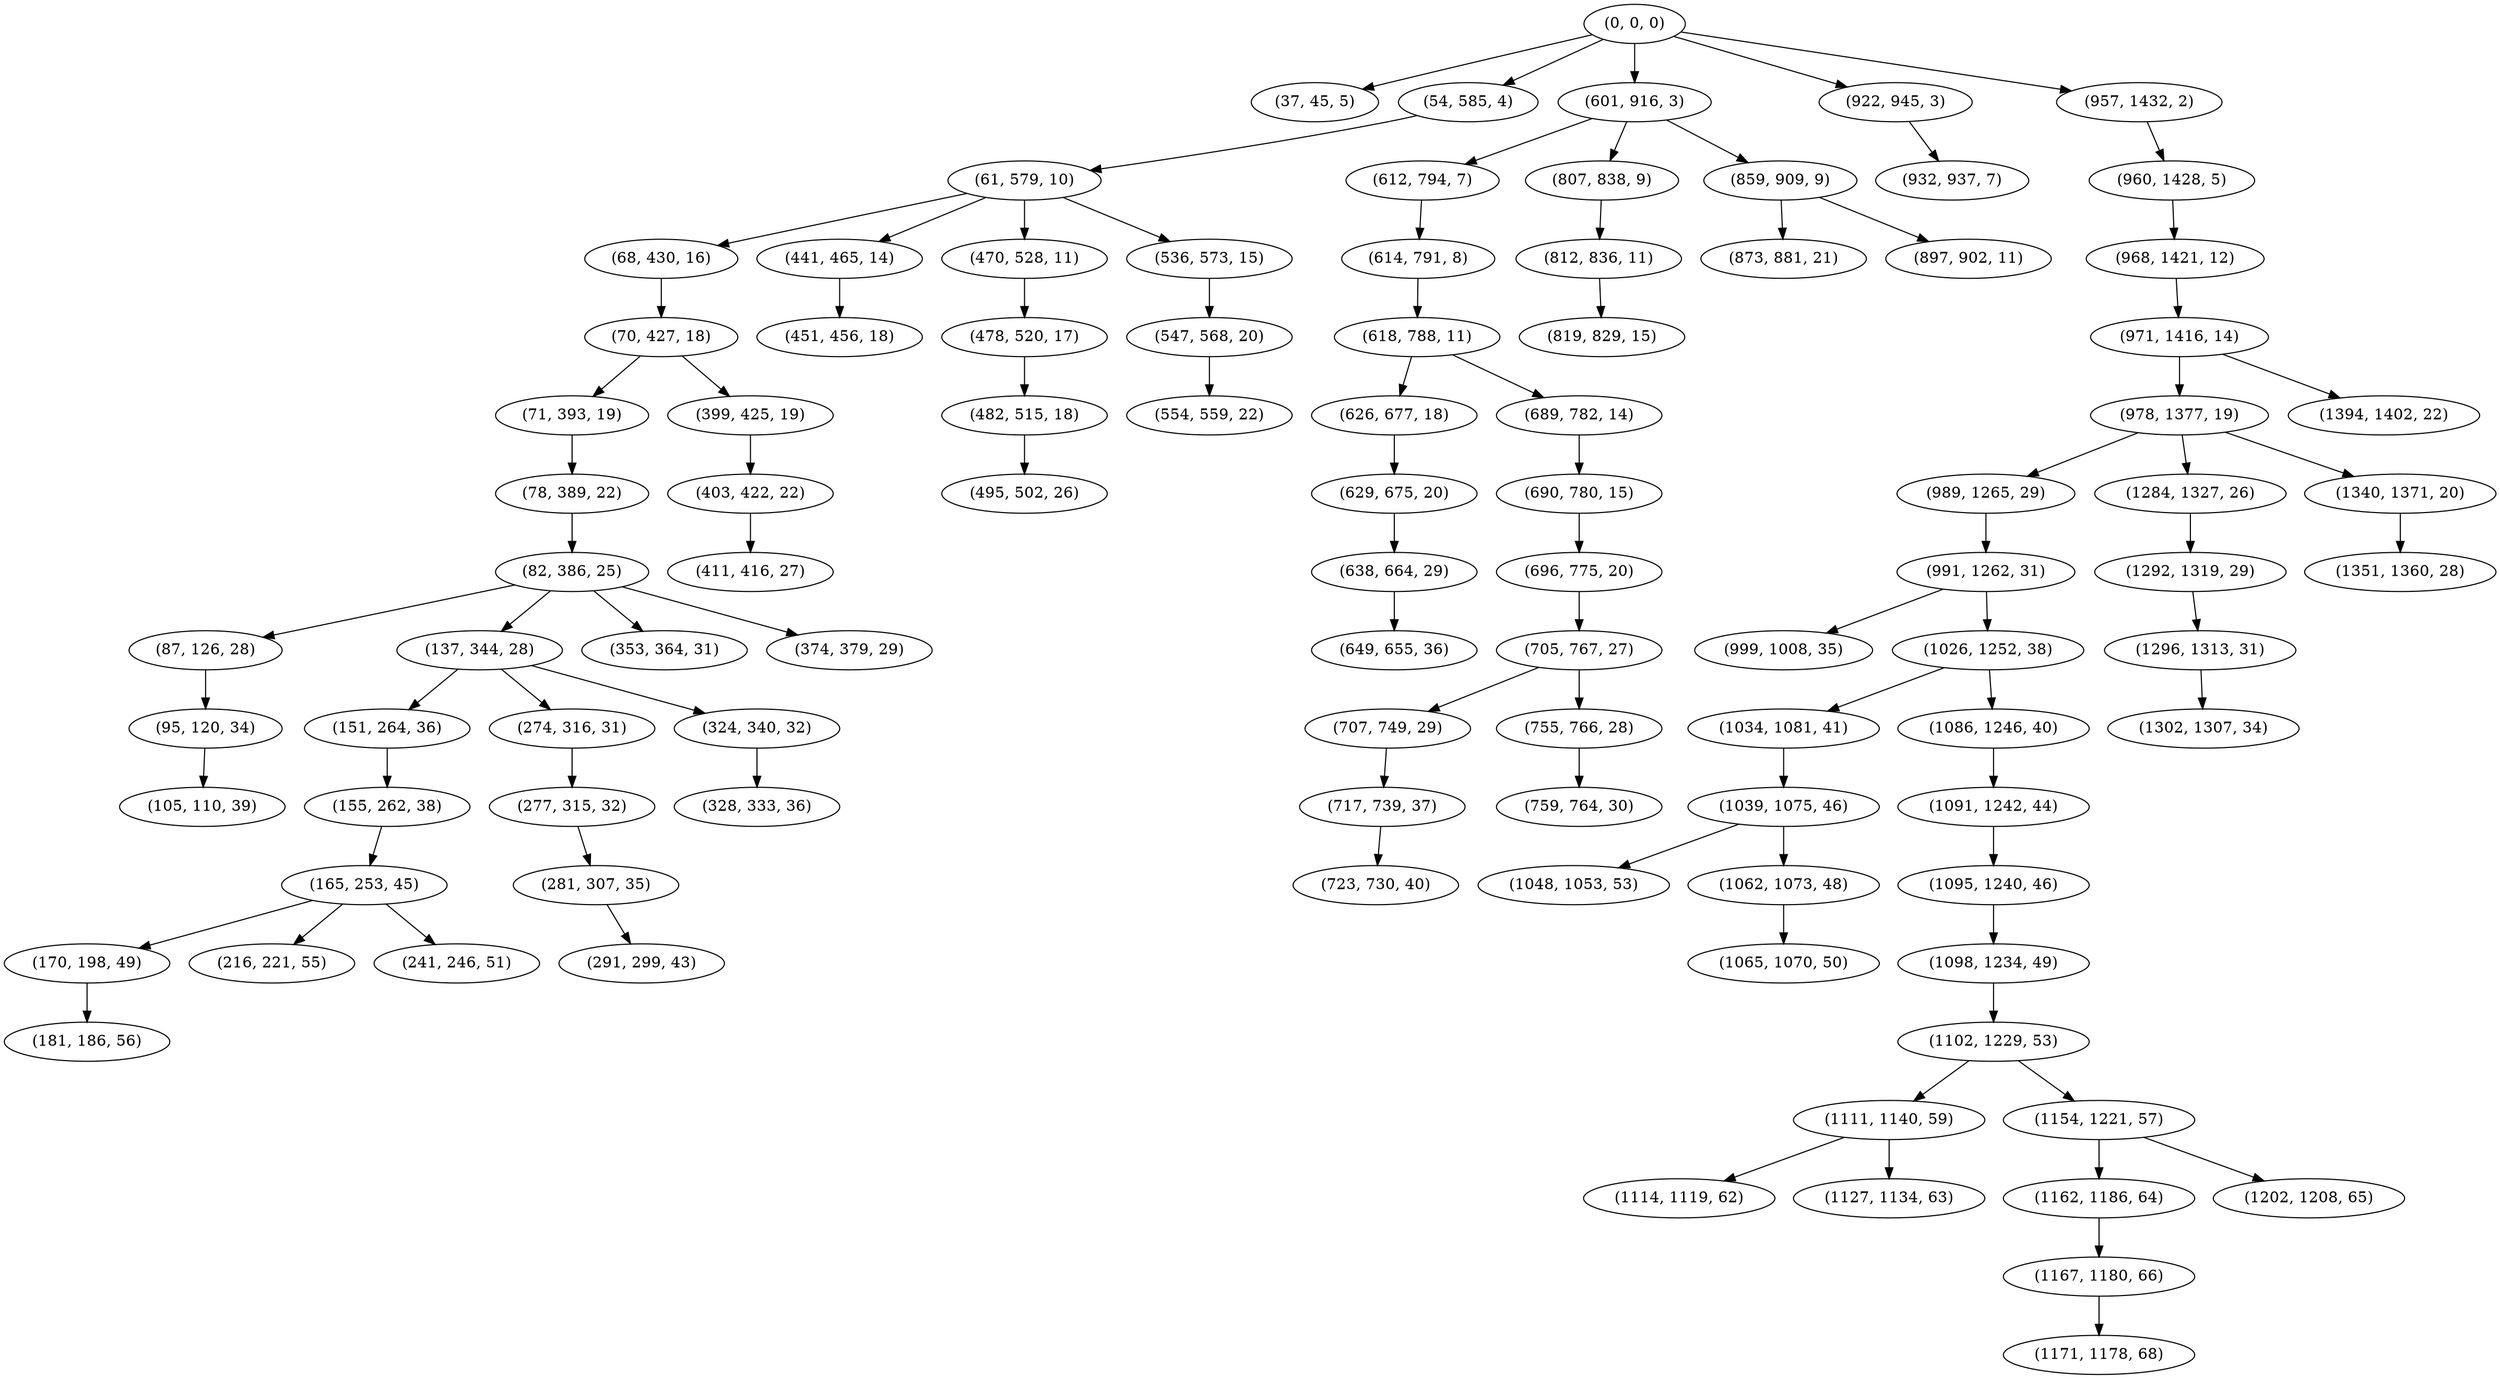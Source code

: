 digraph tree {
    "(0, 0, 0)";
    "(37, 45, 5)";
    "(54, 585, 4)";
    "(61, 579, 10)";
    "(68, 430, 16)";
    "(70, 427, 18)";
    "(71, 393, 19)";
    "(78, 389, 22)";
    "(82, 386, 25)";
    "(87, 126, 28)";
    "(95, 120, 34)";
    "(105, 110, 39)";
    "(137, 344, 28)";
    "(151, 264, 36)";
    "(155, 262, 38)";
    "(165, 253, 45)";
    "(170, 198, 49)";
    "(181, 186, 56)";
    "(216, 221, 55)";
    "(241, 246, 51)";
    "(274, 316, 31)";
    "(277, 315, 32)";
    "(281, 307, 35)";
    "(291, 299, 43)";
    "(324, 340, 32)";
    "(328, 333, 36)";
    "(353, 364, 31)";
    "(374, 379, 29)";
    "(399, 425, 19)";
    "(403, 422, 22)";
    "(411, 416, 27)";
    "(441, 465, 14)";
    "(451, 456, 18)";
    "(470, 528, 11)";
    "(478, 520, 17)";
    "(482, 515, 18)";
    "(495, 502, 26)";
    "(536, 573, 15)";
    "(547, 568, 20)";
    "(554, 559, 22)";
    "(601, 916, 3)";
    "(612, 794, 7)";
    "(614, 791, 8)";
    "(618, 788, 11)";
    "(626, 677, 18)";
    "(629, 675, 20)";
    "(638, 664, 29)";
    "(649, 655, 36)";
    "(689, 782, 14)";
    "(690, 780, 15)";
    "(696, 775, 20)";
    "(705, 767, 27)";
    "(707, 749, 29)";
    "(717, 739, 37)";
    "(723, 730, 40)";
    "(755, 766, 28)";
    "(759, 764, 30)";
    "(807, 838, 9)";
    "(812, 836, 11)";
    "(819, 829, 15)";
    "(859, 909, 9)";
    "(873, 881, 21)";
    "(897, 902, 11)";
    "(922, 945, 3)";
    "(932, 937, 7)";
    "(957, 1432, 2)";
    "(960, 1428, 5)";
    "(968, 1421, 12)";
    "(971, 1416, 14)";
    "(978, 1377, 19)";
    "(989, 1265, 29)";
    "(991, 1262, 31)";
    "(999, 1008, 35)";
    "(1026, 1252, 38)";
    "(1034, 1081, 41)";
    "(1039, 1075, 46)";
    "(1048, 1053, 53)";
    "(1062, 1073, 48)";
    "(1065, 1070, 50)";
    "(1086, 1246, 40)";
    "(1091, 1242, 44)";
    "(1095, 1240, 46)";
    "(1098, 1234, 49)";
    "(1102, 1229, 53)";
    "(1111, 1140, 59)";
    "(1114, 1119, 62)";
    "(1127, 1134, 63)";
    "(1154, 1221, 57)";
    "(1162, 1186, 64)";
    "(1167, 1180, 66)";
    "(1171, 1178, 68)";
    "(1202, 1208, 65)";
    "(1284, 1327, 26)";
    "(1292, 1319, 29)";
    "(1296, 1313, 31)";
    "(1302, 1307, 34)";
    "(1340, 1371, 20)";
    "(1351, 1360, 28)";
    "(1394, 1402, 22)";
    "(0, 0, 0)" -> "(37, 45, 5)";
    "(0, 0, 0)" -> "(54, 585, 4)";
    "(0, 0, 0)" -> "(601, 916, 3)";
    "(0, 0, 0)" -> "(922, 945, 3)";
    "(0, 0, 0)" -> "(957, 1432, 2)";
    "(54, 585, 4)" -> "(61, 579, 10)";
    "(61, 579, 10)" -> "(68, 430, 16)";
    "(61, 579, 10)" -> "(441, 465, 14)";
    "(61, 579, 10)" -> "(470, 528, 11)";
    "(61, 579, 10)" -> "(536, 573, 15)";
    "(68, 430, 16)" -> "(70, 427, 18)";
    "(70, 427, 18)" -> "(71, 393, 19)";
    "(70, 427, 18)" -> "(399, 425, 19)";
    "(71, 393, 19)" -> "(78, 389, 22)";
    "(78, 389, 22)" -> "(82, 386, 25)";
    "(82, 386, 25)" -> "(87, 126, 28)";
    "(82, 386, 25)" -> "(137, 344, 28)";
    "(82, 386, 25)" -> "(353, 364, 31)";
    "(82, 386, 25)" -> "(374, 379, 29)";
    "(87, 126, 28)" -> "(95, 120, 34)";
    "(95, 120, 34)" -> "(105, 110, 39)";
    "(137, 344, 28)" -> "(151, 264, 36)";
    "(137, 344, 28)" -> "(274, 316, 31)";
    "(137, 344, 28)" -> "(324, 340, 32)";
    "(151, 264, 36)" -> "(155, 262, 38)";
    "(155, 262, 38)" -> "(165, 253, 45)";
    "(165, 253, 45)" -> "(170, 198, 49)";
    "(165, 253, 45)" -> "(216, 221, 55)";
    "(165, 253, 45)" -> "(241, 246, 51)";
    "(170, 198, 49)" -> "(181, 186, 56)";
    "(274, 316, 31)" -> "(277, 315, 32)";
    "(277, 315, 32)" -> "(281, 307, 35)";
    "(281, 307, 35)" -> "(291, 299, 43)";
    "(324, 340, 32)" -> "(328, 333, 36)";
    "(399, 425, 19)" -> "(403, 422, 22)";
    "(403, 422, 22)" -> "(411, 416, 27)";
    "(441, 465, 14)" -> "(451, 456, 18)";
    "(470, 528, 11)" -> "(478, 520, 17)";
    "(478, 520, 17)" -> "(482, 515, 18)";
    "(482, 515, 18)" -> "(495, 502, 26)";
    "(536, 573, 15)" -> "(547, 568, 20)";
    "(547, 568, 20)" -> "(554, 559, 22)";
    "(601, 916, 3)" -> "(612, 794, 7)";
    "(601, 916, 3)" -> "(807, 838, 9)";
    "(601, 916, 3)" -> "(859, 909, 9)";
    "(612, 794, 7)" -> "(614, 791, 8)";
    "(614, 791, 8)" -> "(618, 788, 11)";
    "(618, 788, 11)" -> "(626, 677, 18)";
    "(618, 788, 11)" -> "(689, 782, 14)";
    "(626, 677, 18)" -> "(629, 675, 20)";
    "(629, 675, 20)" -> "(638, 664, 29)";
    "(638, 664, 29)" -> "(649, 655, 36)";
    "(689, 782, 14)" -> "(690, 780, 15)";
    "(690, 780, 15)" -> "(696, 775, 20)";
    "(696, 775, 20)" -> "(705, 767, 27)";
    "(705, 767, 27)" -> "(707, 749, 29)";
    "(705, 767, 27)" -> "(755, 766, 28)";
    "(707, 749, 29)" -> "(717, 739, 37)";
    "(717, 739, 37)" -> "(723, 730, 40)";
    "(755, 766, 28)" -> "(759, 764, 30)";
    "(807, 838, 9)" -> "(812, 836, 11)";
    "(812, 836, 11)" -> "(819, 829, 15)";
    "(859, 909, 9)" -> "(873, 881, 21)";
    "(859, 909, 9)" -> "(897, 902, 11)";
    "(922, 945, 3)" -> "(932, 937, 7)";
    "(957, 1432, 2)" -> "(960, 1428, 5)";
    "(960, 1428, 5)" -> "(968, 1421, 12)";
    "(968, 1421, 12)" -> "(971, 1416, 14)";
    "(971, 1416, 14)" -> "(978, 1377, 19)";
    "(971, 1416, 14)" -> "(1394, 1402, 22)";
    "(978, 1377, 19)" -> "(989, 1265, 29)";
    "(978, 1377, 19)" -> "(1284, 1327, 26)";
    "(978, 1377, 19)" -> "(1340, 1371, 20)";
    "(989, 1265, 29)" -> "(991, 1262, 31)";
    "(991, 1262, 31)" -> "(999, 1008, 35)";
    "(991, 1262, 31)" -> "(1026, 1252, 38)";
    "(1026, 1252, 38)" -> "(1034, 1081, 41)";
    "(1026, 1252, 38)" -> "(1086, 1246, 40)";
    "(1034, 1081, 41)" -> "(1039, 1075, 46)";
    "(1039, 1075, 46)" -> "(1048, 1053, 53)";
    "(1039, 1075, 46)" -> "(1062, 1073, 48)";
    "(1062, 1073, 48)" -> "(1065, 1070, 50)";
    "(1086, 1246, 40)" -> "(1091, 1242, 44)";
    "(1091, 1242, 44)" -> "(1095, 1240, 46)";
    "(1095, 1240, 46)" -> "(1098, 1234, 49)";
    "(1098, 1234, 49)" -> "(1102, 1229, 53)";
    "(1102, 1229, 53)" -> "(1111, 1140, 59)";
    "(1102, 1229, 53)" -> "(1154, 1221, 57)";
    "(1111, 1140, 59)" -> "(1114, 1119, 62)";
    "(1111, 1140, 59)" -> "(1127, 1134, 63)";
    "(1154, 1221, 57)" -> "(1162, 1186, 64)";
    "(1154, 1221, 57)" -> "(1202, 1208, 65)";
    "(1162, 1186, 64)" -> "(1167, 1180, 66)";
    "(1167, 1180, 66)" -> "(1171, 1178, 68)";
    "(1284, 1327, 26)" -> "(1292, 1319, 29)";
    "(1292, 1319, 29)" -> "(1296, 1313, 31)";
    "(1296, 1313, 31)" -> "(1302, 1307, 34)";
    "(1340, 1371, 20)" -> "(1351, 1360, 28)";
}
